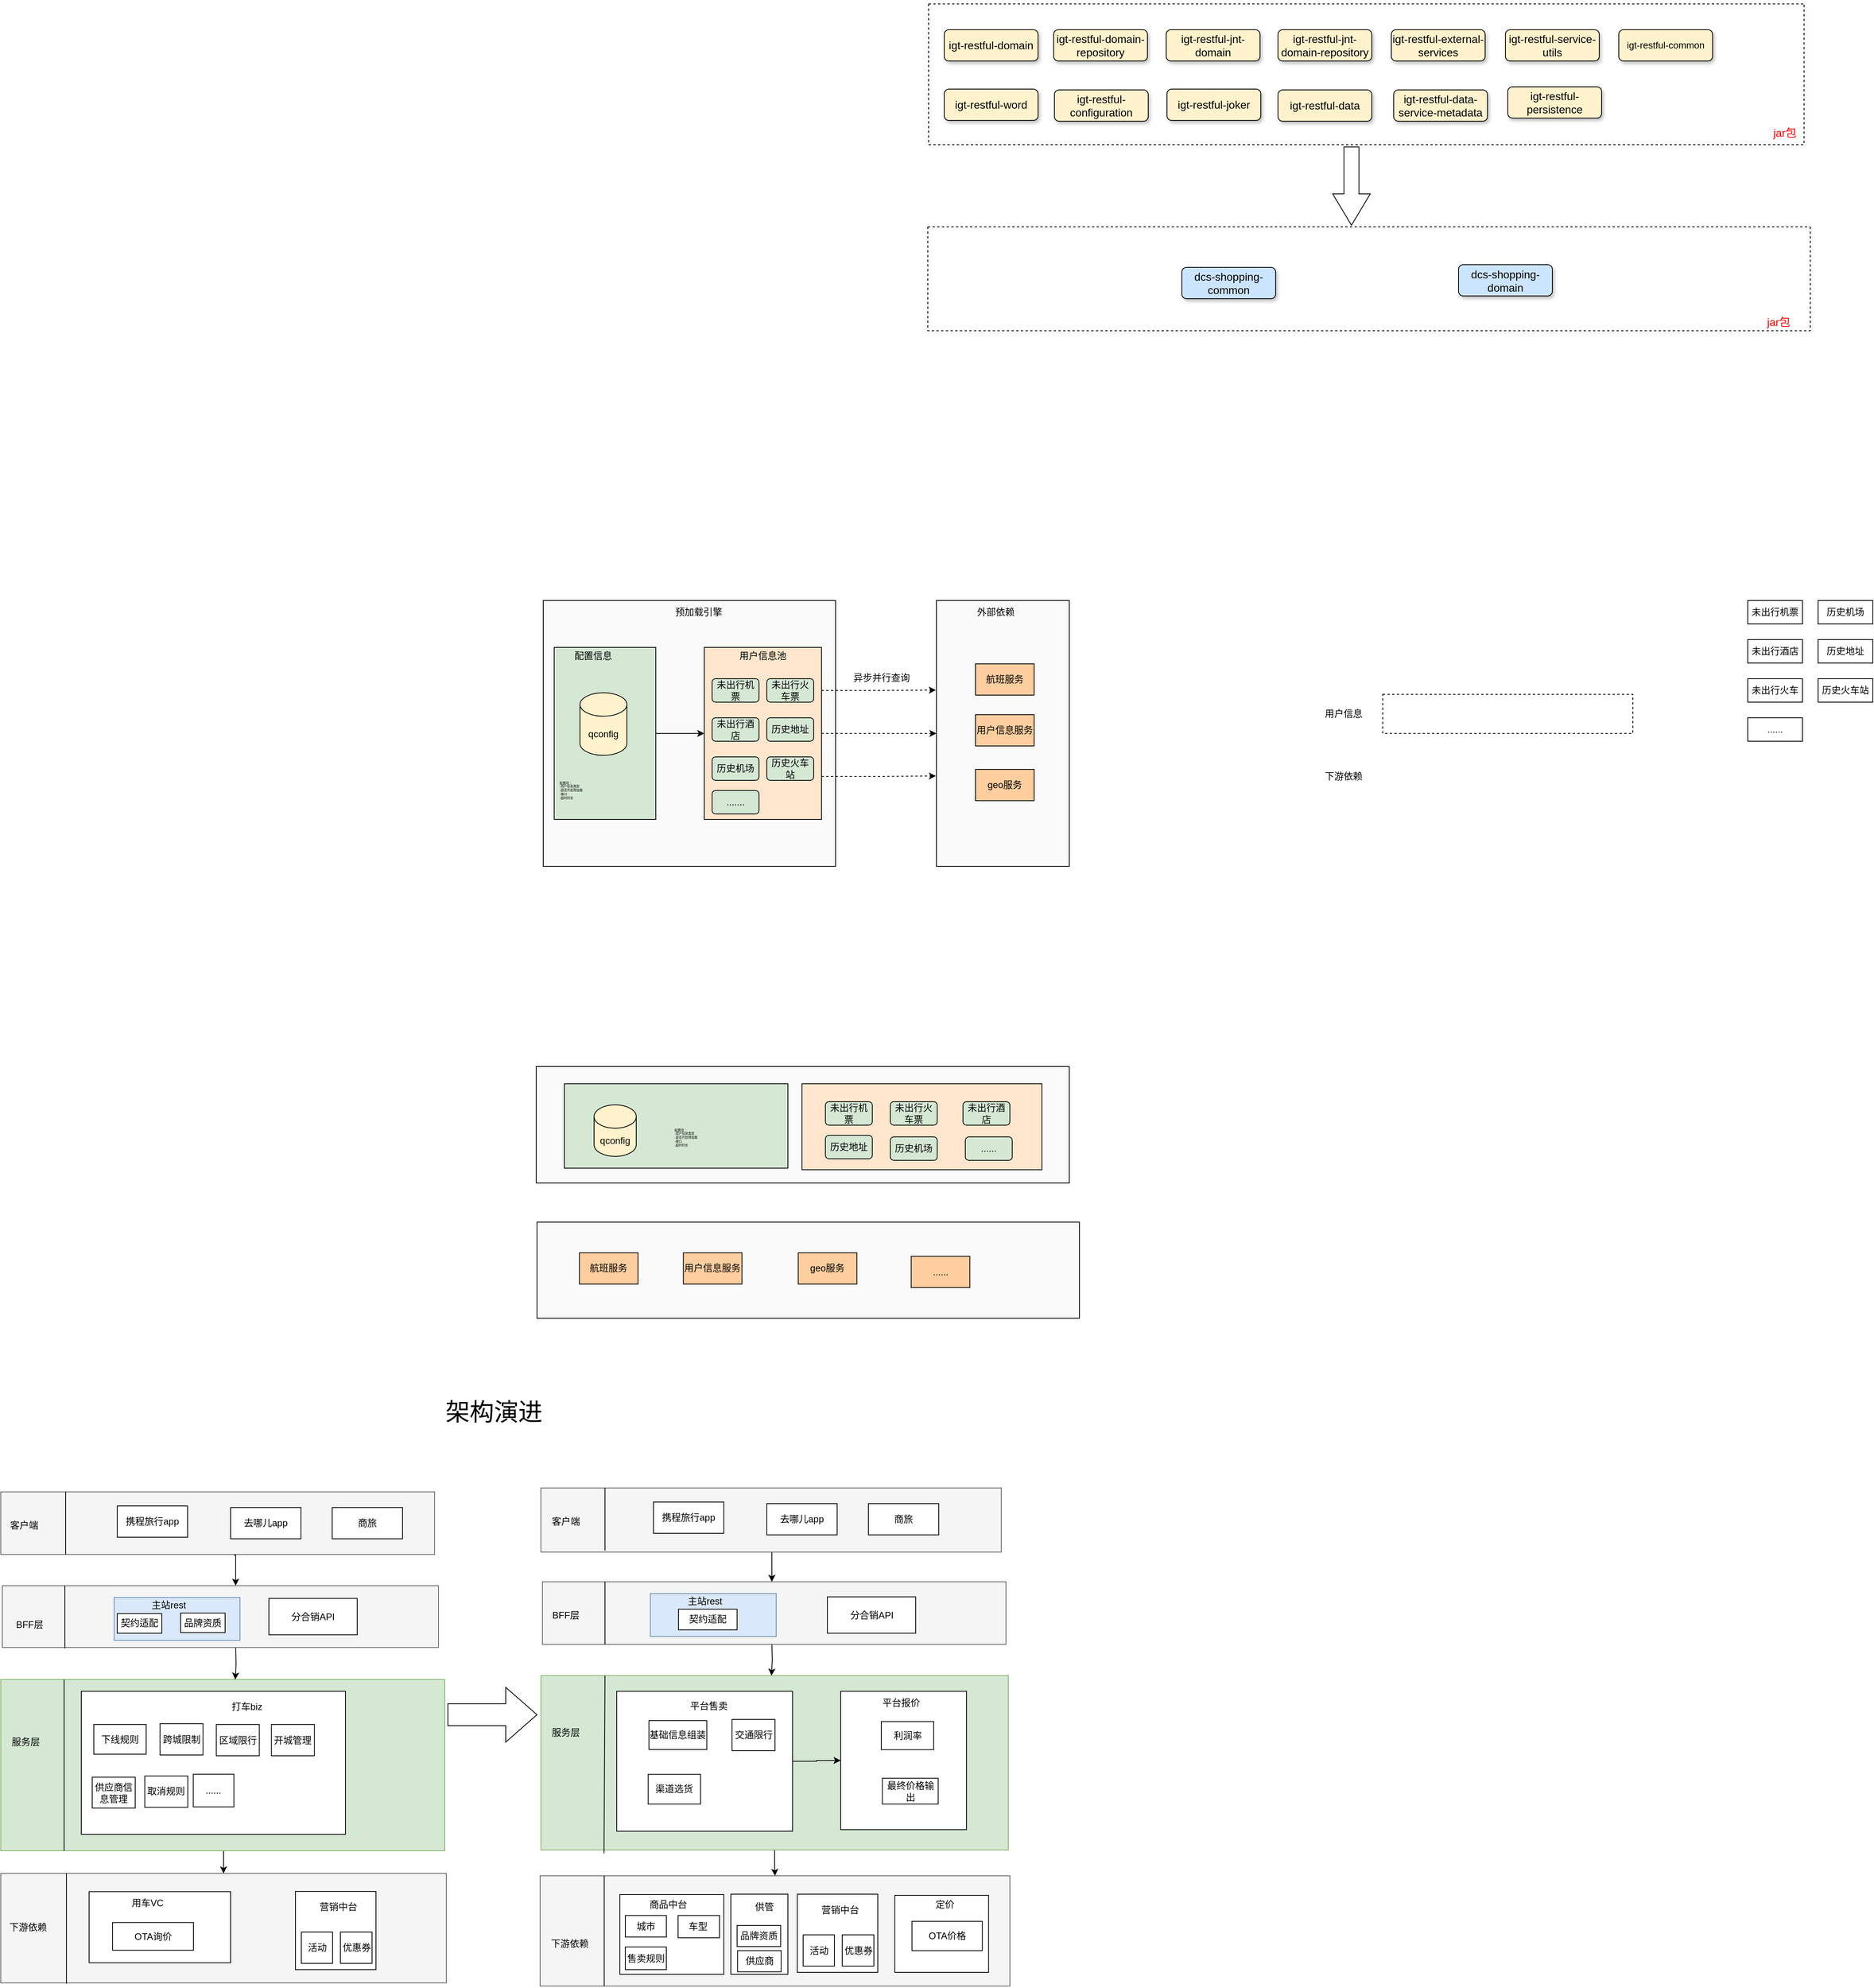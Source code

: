 <mxfile version="22.1.17" type="github">
  <diagram name="第 1 页" id="ojvPi8WQd3-tFRqyGhmH">
    <mxGraphModel dx="3013" dy="1571" grid="0" gridSize="10" guides="1" tooltips="1" connect="1" arrows="1" fold="1" page="0" pageScale="1" pageWidth="827" pageHeight="1169" math="0" shadow="0">
      <root>
        <mxCell id="0" />
        <mxCell id="1" parent="0" />
        <mxCell id="dn2wFribe9WqmOmaaQCE-37" value="" style="rounded=0;whiteSpace=wrap;html=1;fillColor=#FAFAFA;" parent="1" vertex="1">
          <mxGeometry x="-874" y="140" width="374" height="340" as="geometry" />
        </mxCell>
        <mxCell id="dn2wFribe9WqmOmaaQCE-65" style="edgeStyle=orthogonalEdgeStyle;rounded=0;orthogonalLoop=1;jettySize=auto;html=1;exitX=1;exitY=0.5;exitDx=0;exitDy=0;" parent="1" source="dn2wFribe9WqmOmaaQCE-63" target="dn2wFribe9WqmOmaaQCE-39" edge="1">
          <mxGeometry relative="1" as="geometry" />
        </mxCell>
        <mxCell id="dn2wFribe9WqmOmaaQCE-63" value="" style="rounded=0;whiteSpace=wrap;html=1;fillColor=#D5E8D4;" parent="1" vertex="1">
          <mxGeometry x="-860" y="200" width="130" height="220" as="geometry" />
        </mxCell>
        <mxCell id="dn2wFribe9WqmOmaaQCE-2" value="未出行机票" style="rounded=0;whiteSpace=wrap;html=1;" parent="1" vertex="1">
          <mxGeometry x="667" y="140" width="70" height="30" as="geometry" />
        </mxCell>
        <mxCell id="dn2wFribe9WqmOmaaQCE-3" value="未出行酒店" style="rounded=0;whiteSpace=wrap;html=1;" parent="1" vertex="1">
          <mxGeometry x="667" y="190" width="70" height="30" as="geometry" />
        </mxCell>
        <mxCell id="dn2wFribe9WqmOmaaQCE-4" value="未出行火车" style="rounded=0;whiteSpace=wrap;html=1;" parent="1" vertex="1">
          <mxGeometry x="667" y="240" width="70" height="30" as="geometry" />
        </mxCell>
        <mxCell id="dn2wFribe9WqmOmaaQCE-5" value="历史机场" style="rounded=0;whiteSpace=wrap;html=1;" parent="1" vertex="1">
          <mxGeometry x="757" y="140" width="70" height="30" as="geometry" />
        </mxCell>
        <mxCell id="dn2wFribe9WqmOmaaQCE-6" value="历史地址" style="rounded=0;whiteSpace=wrap;html=1;" parent="1" vertex="1">
          <mxGeometry x="757" y="190" width="70" height="30" as="geometry" />
        </mxCell>
        <mxCell id="dn2wFribe9WqmOmaaQCE-7" value="历史火车站" style="rounded=0;whiteSpace=wrap;html=1;" parent="1" vertex="1">
          <mxGeometry x="757" y="240" width="70" height="30" as="geometry" />
        </mxCell>
        <mxCell id="dn2wFribe9WqmOmaaQCE-8" value="......" style="rounded=0;whiteSpace=wrap;html=1;" parent="1" vertex="1">
          <mxGeometry x="667" y="290" width="70" height="30" as="geometry" />
        </mxCell>
        <mxCell id="dn2wFribe9WqmOmaaQCE-9" value="" style="rounded=0;whiteSpace=wrap;html=1;dashed=1;" parent="1" vertex="1">
          <mxGeometry x="200" y="260" width="320" height="50" as="geometry" />
        </mxCell>
        <mxCell id="dn2wFribe9WqmOmaaQCE-10" value="用户信息" style="text;html=1;strokeColor=none;fillColor=none;align=center;verticalAlign=middle;whiteSpace=wrap;rounded=0;" parent="1" vertex="1">
          <mxGeometry x="120" y="270" width="60" height="30" as="geometry" />
        </mxCell>
        <mxCell id="dn2wFribe9WqmOmaaQCE-11" value="下游依赖" style="text;html=1;strokeColor=none;fillColor=none;align=center;verticalAlign=middle;whiteSpace=wrap;rounded=0;" parent="1" vertex="1">
          <mxGeometry x="120" y="350" width="60" height="30" as="geometry" />
        </mxCell>
        <mxCell id="dn2wFribe9WqmOmaaQCE-38" value="" style="rounded=0;whiteSpace=wrap;html=1;fillColor=#FAFAFA;" parent="1" vertex="1">
          <mxGeometry x="-371" y="140" width="170" height="340" as="geometry" />
        </mxCell>
        <mxCell id="dn2wFribe9WqmOmaaQCE-57" style="edgeStyle=orthogonalEdgeStyle;rounded=0;orthogonalLoop=1;jettySize=auto;html=1;exitX=1;exitY=0.5;exitDx=0;exitDy=0;entryX=0;entryY=0.5;entryDx=0;entryDy=0;dashed=1;" parent="1" source="dn2wFribe9WqmOmaaQCE-39" target="dn2wFribe9WqmOmaaQCE-38" edge="1">
          <mxGeometry relative="1" as="geometry" />
        </mxCell>
        <mxCell id="dn2wFribe9WqmOmaaQCE-39" value="" style="rounded=0;whiteSpace=wrap;html=1;fillColor=#FFE6CC;" parent="1" vertex="1">
          <mxGeometry x="-668" y="200" width="150" height="220" as="geometry" />
        </mxCell>
        <mxCell id="dn2wFribe9WqmOmaaQCE-40" value="未出行机票" style="rounded=1;whiteSpace=wrap;html=1;fillColor=#D5E8D4;" parent="1" vertex="1">
          <mxGeometry x="-658" y="240" width="60" height="30" as="geometry" />
        </mxCell>
        <mxCell id="dn2wFribe9WqmOmaaQCE-41" value="未出行火车票" style="rounded=1;whiteSpace=wrap;html=1;fillColor=#D5E8D4;" parent="1" vertex="1">
          <mxGeometry x="-588" y="240" width="60" height="30" as="geometry" />
        </mxCell>
        <mxCell id="dn2wFribe9WqmOmaaQCE-42" value="未出行酒店" style="rounded=1;whiteSpace=wrap;html=1;fillColor=#D5E8D4;" parent="1" vertex="1">
          <mxGeometry x="-658" y="290" width="60" height="30" as="geometry" />
        </mxCell>
        <mxCell id="dn2wFribe9WqmOmaaQCE-43" value="历史地址" style="rounded=1;whiteSpace=wrap;html=1;fillColor=#D5E8D4;" parent="1" vertex="1">
          <mxGeometry x="-588" y="290" width="60" height="30" as="geometry" />
        </mxCell>
        <mxCell id="dn2wFribe9WqmOmaaQCE-44" value="历史机场" style="rounded=1;whiteSpace=wrap;html=1;fillColor=#D5E8D4;" parent="1" vertex="1">
          <mxGeometry x="-658" y="340" width="60" height="30" as="geometry" />
        </mxCell>
        <mxCell id="dn2wFribe9WqmOmaaQCE-45" value="历史火车站" style="rounded=1;whiteSpace=wrap;html=1;fillColor=#D5E8D4;" parent="1" vertex="1">
          <mxGeometry x="-588" y="340" width="60" height="30" as="geometry" />
        </mxCell>
        <mxCell id="dn2wFribe9WqmOmaaQCE-46" value="......." style="rounded=1;whiteSpace=wrap;html=1;fillColor=#D5E8D4;" parent="1" vertex="1">
          <mxGeometry x="-658" y="383" width="60" height="30" as="geometry" />
        </mxCell>
        <mxCell id="dn2wFribe9WqmOmaaQCE-50" value="用户信息池" style="text;html=1;strokeColor=none;fillColor=none;align=center;verticalAlign=middle;whiteSpace=wrap;rounded=0;" parent="1" vertex="1">
          <mxGeometry x="-632" y="196" width="78" height="30" as="geometry" />
        </mxCell>
        <mxCell id="dn2wFribe9WqmOmaaQCE-51" value="外部依赖" style="text;html=1;strokeColor=none;fillColor=none;align=center;verticalAlign=middle;whiteSpace=wrap;rounded=0;" parent="1" vertex="1">
          <mxGeometry x="-325" y="140" width="60" height="30" as="geometry" />
        </mxCell>
        <mxCell id="dn2wFribe9WqmOmaaQCE-52" value="航班服务" style="rounded=0;whiteSpace=wrap;html=1;fillColor=#FFCE9F;" parent="1" vertex="1">
          <mxGeometry x="-321" y="221" width="75" height="40" as="geometry" />
        </mxCell>
        <mxCell id="dn2wFribe9WqmOmaaQCE-53" value="用户信息服务" style="rounded=0;whiteSpace=wrap;html=1;fillColor=#FFCE9F;" parent="1" vertex="1">
          <mxGeometry x="-321" y="286" width="75" height="40" as="geometry" />
        </mxCell>
        <mxCell id="dn2wFribe9WqmOmaaQCE-55" value="geo服务" style="rounded=0;whiteSpace=wrap;html=1;fillColor=#FFCE9F;" parent="1" vertex="1">
          <mxGeometry x="-321" y="356" width="75" height="40" as="geometry" />
        </mxCell>
        <mxCell id="dn2wFribe9WqmOmaaQCE-58" style="edgeStyle=orthogonalEdgeStyle;rounded=0;orthogonalLoop=1;jettySize=auto;html=1;exitX=1;exitY=0.75;exitDx=0;exitDy=0;entryX=-0.004;entryY=0.66;entryDx=0;entryDy=0;entryPerimeter=0;dashed=1;" parent="1" source="dn2wFribe9WqmOmaaQCE-39" target="dn2wFribe9WqmOmaaQCE-38" edge="1">
          <mxGeometry relative="1" as="geometry" />
        </mxCell>
        <mxCell id="dn2wFribe9WqmOmaaQCE-59" style="edgeStyle=orthogonalEdgeStyle;rounded=0;orthogonalLoop=1;jettySize=auto;html=1;exitX=1;exitY=0.25;exitDx=0;exitDy=0;entryX=-0.004;entryY=0.337;entryDx=0;entryDy=0;entryPerimeter=0;dashed=1;" parent="1" source="dn2wFribe9WqmOmaaQCE-39" target="dn2wFribe9WqmOmaaQCE-38" edge="1">
          <mxGeometry relative="1" as="geometry" />
        </mxCell>
        <mxCell id="dn2wFribe9WqmOmaaQCE-60" value="异步并行查询" style="text;html=1;strokeColor=none;fillColor=none;align=center;verticalAlign=middle;whiteSpace=wrap;rounded=0;" parent="1" vertex="1">
          <mxGeometry x="-480" y="226" width="78" height="26" as="geometry" />
        </mxCell>
        <mxCell id="dn2wFribe9WqmOmaaQCE-61" value="预加载引擎" style="text;html=1;strokeColor=none;fillColor=none;align=center;verticalAlign=middle;whiteSpace=wrap;rounded=0;" parent="1" vertex="1">
          <mxGeometry x="-710" y="140" width="70" height="30" as="geometry" />
        </mxCell>
        <mxCell id="dn2wFribe9WqmOmaaQCE-62" value="qconfig" style="shape=cylinder3;whiteSpace=wrap;html=1;boundedLbl=1;backgroundOutline=1;size=15;fillColor=#FFF2CC;" parent="1" vertex="1">
          <mxGeometry x="-827" y="258" width="60" height="80" as="geometry" />
        </mxCell>
        <mxCell id="dn2wFribe9WqmOmaaQCE-64" value="配置信息" style="text;html=1;strokeColor=none;fillColor=none;align=center;verticalAlign=middle;whiteSpace=wrap;rounded=0;" parent="1" vertex="1">
          <mxGeometry x="-840" y="196" width="60" height="30" as="geometry" />
        </mxCell>
        <mxCell id="dn2wFribe9WqmOmaaQCE-66" value="配置项：&lt;br style=&quot;font-size: 4px;&quot;&gt;-用户信息类型&lt;br style=&quot;font-size: 4px;&quot;&gt;-是否开启预加载&lt;br style=&quot;font-size: 4px;&quot;&gt;-接口&lt;br style=&quot;font-size: 4px;&quot;&gt;-超时时长" style="text;html=1;strokeColor=none;fillColor=none;align=left;verticalAlign=middle;whiteSpace=wrap;rounded=0;fontSize=4;" parent="1" vertex="1">
          <mxGeometry x="-855.5" y="353" width="121" height="60" as="geometry" />
        </mxCell>
        <mxCell id="dn2wFribe9WqmOmaaQCE-68" value="" style="rounded=0;whiteSpace=wrap;html=1;fillColor=#FAFAFA;" parent="1" vertex="1">
          <mxGeometry x="-883" y="736" width="682" height="149" as="geometry" />
        </mxCell>
        <mxCell id="dn2wFribe9WqmOmaaQCE-70" value="" style="rounded=0;whiteSpace=wrap;html=1;fillColor=#D5E8D4;" parent="1" vertex="1">
          <mxGeometry x="-847" y="758" width="286" height="108" as="geometry" />
        </mxCell>
        <mxCell id="dn2wFribe9WqmOmaaQCE-71" value="" style="rounded=0;whiteSpace=wrap;html=1;fillColor=#FAFAFA;" parent="1" vertex="1">
          <mxGeometry x="-882" y="935" width="694" height="123" as="geometry" />
        </mxCell>
        <mxCell id="dn2wFribe9WqmOmaaQCE-73" value="" style="rounded=0;whiteSpace=wrap;html=1;fillColor=#FFE6CC;" parent="1" vertex="1">
          <mxGeometry x="-543" y="758" width="307" height="110" as="geometry" />
        </mxCell>
        <mxCell id="dn2wFribe9WqmOmaaQCE-74" value="未出行机票" style="rounded=1;whiteSpace=wrap;html=1;fillColor=#D5E8D4;" parent="1" vertex="1">
          <mxGeometry x="-513" y="781" width="60" height="30" as="geometry" />
        </mxCell>
        <mxCell id="dn2wFribe9WqmOmaaQCE-75" value="未出行火车票" style="rounded=1;whiteSpace=wrap;html=1;fillColor=#D5E8D4;" parent="1" vertex="1">
          <mxGeometry x="-430" y="781" width="60" height="30" as="geometry" />
        </mxCell>
        <mxCell id="dn2wFribe9WqmOmaaQCE-76" value="未出行酒店" style="rounded=1;whiteSpace=wrap;html=1;fillColor=#D5E8D4;" parent="1" vertex="1">
          <mxGeometry x="-337" y="781" width="60" height="30" as="geometry" />
        </mxCell>
        <mxCell id="dn2wFribe9WqmOmaaQCE-77" value="历史地址" style="rounded=1;whiteSpace=wrap;html=1;fillColor=#D5E8D4;" parent="1" vertex="1">
          <mxGeometry x="-513" y="824" width="60" height="30" as="geometry" />
        </mxCell>
        <mxCell id="dn2wFribe9WqmOmaaQCE-78" value="历史机场" style="rounded=1;whiteSpace=wrap;html=1;fillColor=#D5E8D4;" parent="1" vertex="1">
          <mxGeometry x="-430" y="826" width="60" height="30" as="geometry" />
        </mxCell>
        <mxCell id="dn2wFribe9WqmOmaaQCE-79" value="......" style="rounded=1;whiteSpace=wrap;html=1;fillColor=#D5E8D4;" parent="1" vertex="1">
          <mxGeometry x="-334" y="826" width="60" height="30" as="geometry" />
        </mxCell>
        <mxCell id="dn2wFribe9WqmOmaaQCE-83" value="航班服务" style="rounded=0;whiteSpace=wrap;html=1;fillColor=#FFCE9F;" parent="1" vertex="1">
          <mxGeometry x="-827.75" y="974.25" width="75" height="40" as="geometry" />
        </mxCell>
        <mxCell id="dn2wFribe9WqmOmaaQCE-84" value="用户信息服务" style="rounded=0;whiteSpace=wrap;html=1;fillColor=#FFCE9F;" parent="1" vertex="1">
          <mxGeometry x="-694.75" y="974.25" width="75" height="40" as="geometry" />
        </mxCell>
        <mxCell id="dn2wFribe9WqmOmaaQCE-85" value="geo服务" style="rounded=0;whiteSpace=wrap;html=1;fillColor=#FFCE9F;" parent="1" vertex="1">
          <mxGeometry x="-547.75" y="974.25" width="75" height="40" as="geometry" />
        </mxCell>
        <mxCell id="dn2wFribe9WqmOmaaQCE-90" value="qconfig" style="shape=cylinder3;whiteSpace=wrap;html=1;boundedLbl=1;backgroundOutline=1;size=15;fillColor=#FFF2CC;" parent="1" vertex="1">
          <mxGeometry x="-809" y="785" width="54" height="66" as="geometry" />
        </mxCell>
        <mxCell id="dn2wFribe9WqmOmaaQCE-92" value="配置项：&lt;br style=&quot;font-size: 4px;&quot;&gt;-用户信息类型&lt;br style=&quot;font-size: 4px;&quot;&gt;-是否开启预加载&lt;br style=&quot;font-size: 4px;&quot;&gt;-接口&lt;br style=&quot;font-size: 4px;&quot;&gt;-超时时长" style="text;html=1;strokeColor=none;fillColor=none;align=left;verticalAlign=middle;whiteSpace=wrap;rounded=0;fontSize=4;" parent="1" vertex="1">
          <mxGeometry x="-708" y="797" width="121" height="60" as="geometry" />
        </mxCell>
        <mxCell id="dn2wFribe9WqmOmaaQCE-95" value="......" style="rounded=0;whiteSpace=wrap;html=1;fillColor=#FFCE9F;" parent="1" vertex="1">
          <mxGeometry x="-403.25" y="978.75" width="75" height="40" as="geometry" />
        </mxCell>
        <mxCell id="n12spc9v7HAxNl4aVp7A-15" value="" style="whiteSpace=wrap;html=1;fillColor=#f5f5f5;strokeColor=#666666;fontColor=#333333;" vertex="1" parent="1">
          <mxGeometry x="-878" y="1771" width="601" height="141" as="geometry" />
        </mxCell>
        <mxCell id="n12spc9v7HAxNl4aVp7A-16" value="" style="whiteSpace=wrap;html=1;" vertex="1" parent="1">
          <mxGeometry x="-776" y="1795" width="133" height="102" as="geometry" />
        </mxCell>
        <mxCell id="n12spc9v7HAxNl4aVp7A-91" style="edgeStyle=orthogonalEdgeStyle;rounded=0;orthogonalLoop=1;jettySize=auto;html=1;exitX=0.5;exitY=1;exitDx=0;exitDy=0;entryX=0.5;entryY=0;entryDx=0;entryDy=0;" edge="1" parent="1">
          <mxGeometry relative="1" as="geometry">
            <mxPoint x="-583.5" y="1356" as="sourcePoint" />
            <mxPoint x="-581.5" y="1395" as="targetPoint" />
          </mxGeometry>
        </mxCell>
        <mxCell id="n12spc9v7HAxNl4aVp7A-17" value="" style="whiteSpace=wrap;html=1;fillColor=#f5f5f5;fontColor=#333333;strokeColor=#666666;" vertex="1" parent="1">
          <mxGeometry x="-877" y="1275" width="589" height="82" as="geometry" />
        </mxCell>
        <mxCell id="n12spc9v7HAxNl4aVp7A-18" value="" style="endArrow=none;html=1;" edge="1" parent="1">
          <mxGeometry width="50" height="50" relative="1" as="geometry">
            <mxPoint x="-795" y="1355" as="sourcePoint" />
            <mxPoint x="-795" y="1275" as="targetPoint" />
          </mxGeometry>
        </mxCell>
        <mxCell id="n12spc9v7HAxNl4aVp7A-19" value="客户端" style="text;html=1;strokeColor=none;fillColor=none;align=center;verticalAlign=middle;whiteSpace=wrap;" vertex="1" parent="1">
          <mxGeometry x="-875" y="1303" width="60" height="30" as="geometry" />
        </mxCell>
        <mxCell id="n12spc9v7HAxNl4aVp7A-20" value="携程旅行app" style="whiteSpace=wrap;html=1;" vertex="1" parent="1">
          <mxGeometry x="-733" y="1293" width="90" height="40" as="geometry" />
        </mxCell>
        <mxCell id="n12spc9v7HAxNl4aVp7A-21" value="去哪儿app" style="whiteSpace=wrap;html=1;" vertex="1" parent="1">
          <mxGeometry x="-588" y="1295" width="90" height="40" as="geometry" />
        </mxCell>
        <mxCell id="n12spc9v7HAxNl4aVp7A-25" value="商旅" style="whiteSpace=wrap;html=1;" vertex="1" parent="1">
          <mxGeometry x="-458" y="1295" width="90" height="40" as="geometry" />
        </mxCell>
        <mxCell id="n12spc9v7HAxNl4aVp7A-89" style="edgeStyle=orthogonalEdgeStyle;rounded=0;orthogonalLoop=1;jettySize=auto;html=1;exitX=0.5;exitY=1;exitDx=0;exitDy=0;" edge="1" parent="1">
          <mxGeometry relative="1" as="geometry">
            <mxPoint x="-581.5" y="1474" as="sourcePoint" />
            <mxPoint x="-582.0" y="1515" as="targetPoint" />
          </mxGeometry>
        </mxCell>
        <mxCell id="n12spc9v7HAxNl4aVp7A-26" value="" style="whiteSpace=wrap;html=1;fillColor=#f5f5f5;fontColor=#333333;strokeColor=#666666;" vertex="1" parent="1">
          <mxGeometry x="-875" y="1395" width="593" height="80" as="geometry" />
        </mxCell>
        <mxCell id="n12spc9v7HAxNl4aVp7A-27" value="" style="endArrow=none;html=1;" edge="1" parent="1">
          <mxGeometry width="50" height="50" relative="1" as="geometry">
            <mxPoint x="-795" y="1475" as="sourcePoint" />
            <mxPoint x="-795" y="1395" as="targetPoint" />
          </mxGeometry>
        </mxCell>
        <mxCell id="n12spc9v7HAxNl4aVp7A-28" value="BFF层" style="text;html=1;strokeColor=none;fillColor=none;align=center;verticalAlign=middle;whiteSpace=wrap;" vertex="1" parent="1">
          <mxGeometry x="-875" y="1422.5" width="60" height="30" as="geometry" />
        </mxCell>
        <mxCell id="n12spc9v7HAxNl4aVp7A-87" style="edgeStyle=orthogonalEdgeStyle;rounded=0;orthogonalLoop=1;jettySize=auto;html=1;exitX=0.5;exitY=1;exitDx=0;exitDy=0;entryX=0.5;entryY=0;entryDx=0;entryDy=0;" edge="1" parent="1">
          <mxGeometry relative="1" as="geometry">
            <mxPoint x="-582" y="1664" as="sourcePoint" />
            <mxPoint x="-581" y="1703" as="targetPoint" />
          </mxGeometry>
        </mxCell>
        <mxCell id="n12spc9v7HAxNl4aVp7A-151" style="edgeStyle=orthogonalEdgeStyle;rounded=0;orthogonalLoop=1;jettySize=auto;html=1;exitX=0.5;exitY=1;exitDx=0;exitDy=0;" edge="1" parent="1" source="n12spc9v7HAxNl4aVp7A-29" target="n12spc9v7HAxNl4aVp7A-15">
          <mxGeometry relative="1" as="geometry" />
        </mxCell>
        <mxCell id="n12spc9v7HAxNl4aVp7A-29" value="" style="whiteSpace=wrap;html=1;fillColor=#d5e8d4;strokeColor=#82b366;" vertex="1" parent="1">
          <mxGeometry x="-877" y="1515" width="598" height="223" as="geometry" />
        </mxCell>
        <mxCell id="n12spc9v7HAxNl4aVp7A-30" value="服务层" style="text;html=1;strokeColor=none;fillColor=none;align=center;verticalAlign=middle;whiteSpace=wrap;" vertex="1" parent="1">
          <mxGeometry x="-875" y="1572.5" width="60" height="30" as="geometry" />
        </mxCell>
        <mxCell id="n12spc9v7HAxNl4aVp7A-31" value="" style="whiteSpace=wrap;html=1;fillColor=#dae8fc;strokeColor=#6c8ebf;" vertex="1" parent="1">
          <mxGeometry x="-737" y="1410" width="161" height="55" as="geometry" />
        </mxCell>
        <mxCell id="n12spc9v7HAxNl4aVp7A-33" value="契约适配" style="whiteSpace=wrap;html=1;" vertex="1" parent="1">
          <mxGeometry x="-701" y="1430" width="75" height="26.5" as="geometry" />
        </mxCell>
        <mxCell id="n12spc9v7HAxNl4aVp7A-34" value="分合销API" style="whiteSpace=wrap;html=1;" vertex="1" parent="1">
          <mxGeometry x="-510.5" y="1414.25" width="113" height="46.5" as="geometry" />
        </mxCell>
        <mxCell id="n12spc9v7HAxNl4aVp7A-35" value="" style="endArrow=none;html=1;exitX=0.135;exitY=1.019;exitDx=0;exitDy=0;exitPerimeter=0;" edge="1" parent="1" source="n12spc9v7HAxNl4aVp7A-29">
          <mxGeometry width="50" height="50" relative="1" as="geometry">
            <mxPoint x="-795" y="1663" as="sourcePoint" />
            <mxPoint x="-795" y="1515" as="targetPoint" />
          </mxGeometry>
        </mxCell>
        <mxCell id="n12spc9v7HAxNl4aVp7A-36" value="售卖" style="text;html=1;strokeColor=none;fillColor=none;align=center;verticalAlign=middle;whiteSpace=wrap;" vertex="1" parent="1">
          <mxGeometry x="-655" y="1545" width="60" height="30" as="geometry" />
        </mxCell>
        <mxCell id="n12spc9v7HAxNl4aVp7A-37" value="" style="whiteSpace=wrap;html=1;" vertex="1" parent="1">
          <mxGeometry x="-493.5" y="1535" width="161" height="177" as="geometry" />
        </mxCell>
        <mxCell id="n12spc9v7HAxNl4aVp7A-38" value="平台报价" style="text;html=1;strokeColor=none;fillColor=none;align=center;verticalAlign=middle;whiteSpace=wrap;" vertex="1" parent="1">
          <mxGeometry x="-445.75" y="1535" width="60" height="30" as="geometry" />
        </mxCell>
        <mxCell id="n12spc9v7HAxNl4aVp7A-150" style="edgeStyle=orthogonalEdgeStyle;rounded=0;orthogonalLoop=1;jettySize=auto;html=1;exitX=1;exitY=0.5;exitDx=0;exitDy=0;" edge="1" parent="1" source="n12spc9v7HAxNl4aVp7A-39" target="n12spc9v7HAxNl4aVp7A-37">
          <mxGeometry relative="1" as="geometry" />
        </mxCell>
        <mxCell id="n12spc9v7HAxNl4aVp7A-39" value="" style="whiteSpace=wrap;html=1;" vertex="1" parent="1">
          <mxGeometry x="-780" y="1535" width="225" height="179" as="geometry" />
        </mxCell>
        <mxCell id="n12spc9v7HAxNl4aVp7A-40" value="平台售卖" style="text;html=1;strokeColor=none;fillColor=none;align=center;verticalAlign=middle;whiteSpace=wrap;" vertex="1" parent="1">
          <mxGeometry x="-692.5" y="1539" width="60" height="30" as="geometry" />
        </mxCell>
        <mxCell id="n12spc9v7HAxNl4aVp7A-41" value="" style="endArrow=none;html=1;" edge="1" parent="1">
          <mxGeometry width="50" height="50" relative="1" as="geometry">
            <mxPoint x="-796" y="1912" as="sourcePoint" />
            <mxPoint x="-796" y="1771" as="targetPoint" />
          </mxGeometry>
        </mxCell>
        <mxCell id="n12spc9v7HAxNl4aVp7A-42" value="下游依赖" style="text;html=1;strokeColor=none;fillColor=none;align=center;verticalAlign=middle;whiteSpace=wrap;" vertex="1" parent="1">
          <mxGeometry x="-870" y="1843" width="60" height="30" as="geometry" />
        </mxCell>
        <mxCell id="n12spc9v7HAxNl4aVp7A-43" value="城市" style="whiteSpace=wrap;html=1;" vertex="1" parent="1">
          <mxGeometry x="-769" y="1821.75" width="52.5" height="27.5" as="geometry" />
        </mxCell>
        <mxCell id="n12spc9v7HAxNl4aVp7A-47" value="最终价格输出" style="whiteSpace=wrap;html=1;" vertex="1" parent="1">
          <mxGeometry x="-440.25" y="1646.25" width="71.5" height="33" as="geometry" />
        </mxCell>
        <mxCell id="n12spc9v7HAxNl4aVp7A-48" value="利润率" style="whiteSpace=wrap;html=1;" vertex="1" parent="1">
          <mxGeometry x="-441.5" y="1573.75" width="67" height="36" as="geometry" />
        </mxCell>
        <mxCell id="n12spc9v7HAxNl4aVp7A-50" value="车型&lt;span style=&quot;white-space: pre;&quot;&gt;&#x9;&lt;/span&gt;" style="whiteSpace=wrap;html=1;" vertex="1" parent="1">
          <mxGeometry x="-701.5" y="1821.75" width="53" height="28.5" as="geometry" />
        </mxCell>
        <mxCell id="n12spc9v7HAxNl4aVp7A-51" value="售卖规则" style="whiteSpace=wrap;html=1;" vertex="1" parent="1">
          <mxGeometry x="-769" y="1862" width="52.5" height="29" as="geometry" />
        </mxCell>
        <mxCell id="n12spc9v7HAxNl4aVp7A-53" value="商品中台" style="text;html=1;strokeColor=none;fillColor=none;align=center;verticalAlign=middle;whiteSpace=wrap;" vertex="1" parent="1">
          <mxGeometry x="-744" y="1793" width="60" height="30" as="geometry" />
        </mxCell>
        <mxCell id="n12spc9v7HAxNl4aVp7A-54" value="" style="whiteSpace=wrap;html=1;" vertex="1" parent="1">
          <mxGeometry x="-549" y="1794.5" width="103" height="100" as="geometry" />
        </mxCell>
        <mxCell id="n12spc9v7HAxNl4aVp7A-55" value="营销中台" style="text;html=1;strokeColor=none;fillColor=none;align=center;verticalAlign=middle;whiteSpace=wrap;" vertex="1" parent="1">
          <mxGeometry x="-524" y="1799.5" width="60" height="30" as="geometry" />
        </mxCell>
        <mxCell id="n12spc9v7HAxNl4aVp7A-56" value="活动" style="whiteSpace=wrap;html=1;" vertex="1" parent="1">
          <mxGeometry x="-541.5" y="1846.5" width="40" height="40" as="geometry" />
        </mxCell>
        <mxCell id="n12spc9v7HAxNl4aVp7A-57" value="优惠券" style="whiteSpace=wrap;html=1;" vertex="1" parent="1">
          <mxGeometry x="-491.5" y="1846.5" width="40.5" height="40" as="geometry" />
        </mxCell>
        <mxCell id="n12spc9v7HAxNl4aVp7A-58" value="渠道选货" style="whiteSpace=wrap;html=1;" vertex="1" parent="1">
          <mxGeometry x="-739.75" y="1641.25" width="67" height="38" as="geometry" />
        </mxCell>
        <mxCell id="n12spc9v7HAxNl4aVp7A-59" value="交通限行" style="whiteSpace=wrap;html=1;" vertex="1" parent="1">
          <mxGeometry x="-632.5" y="1571" width="55" height="40" as="geometry" />
        </mxCell>
        <mxCell id="n12spc9v7HAxNl4aVp7A-60" value="基础信息组装" style="whiteSpace=wrap;html=1;" vertex="1" parent="1">
          <mxGeometry x="-738.75" y="1572.5" width="74" height="37" as="geometry" />
        </mxCell>
        <mxCell id="n12spc9v7HAxNl4aVp7A-66" value="" style="whiteSpace=wrap;html=1;" vertex="1" parent="1">
          <mxGeometry x="-424.25" y="1796" width="120" height="98.5" as="geometry" />
        </mxCell>
        <mxCell id="n12spc9v7HAxNl4aVp7A-69" value="&lt;div style=&quot;text-align: start;&quot;&gt;OTA价格&lt;/div&gt;" style="whiteSpace=wrap;html=1;" vertex="1" parent="1">
          <mxGeometry x="-402.25" y="1829.25" width="90" height="37.5" as="geometry" />
        </mxCell>
        <mxCell id="n12spc9v7HAxNl4aVp7A-79" value="定价" style="text;html=1;strokeColor=none;fillColor=none;align=center;verticalAlign=middle;whiteSpace=wrap;" vertex="1" parent="1">
          <mxGeometry x="-389.75" y="1793" width="60" height="30" as="geometry" />
        </mxCell>
        <mxCell id="n12spc9v7HAxNl4aVp7A-80" value="主站rest" style="text;html=1;strokeColor=none;fillColor=none;align=center;verticalAlign=middle;whiteSpace=wrap;rounded=0;" vertex="1" parent="1">
          <mxGeometry x="-697" y="1405" width="60" height="30" as="geometry" />
        </mxCell>
        <mxCell id="n12spc9v7HAxNl4aVp7A-92" value="" style="whiteSpace=wrap;html=1;fillColor=#f5f5f5;strokeColor=#666666;fontColor=#333333;" vertex="1" parent="1">
          <mxGeometry x="-1568" y="1768" width="570" height="140" as="geometry" />
        </mxCell>
        <mxCell id="n12spc9v7HAxNl4aVp7A-93" value="" style="whiteSpace=wrap;html=1;" vertex="1" parent="1">
          <mxGeometry x="-1455" y="1791.25" width="181" height="91" as="geometry" />
        </mxCell>
        <mxCell id="n12spc9v7HAxNl4aVp7A-94" style="edgeStyle=orthogonalEdgeStyle;rounded=0;orthogonalLoop=1;jettySize=auto;html=1;exitX=0.5;exitY=1;exitDx=0;exitDy=0;entryX=0.5;entryY=0;entryDx=0;entryDy=0;" edge="1" parent="1">
          <mxGeometry relative="1" as="geometry">
            <mxPoint x="-1269.5" y="1361" as="sourcePoint" />
            <mxPoint x="-1267.5" y="1400" as="targetPoint" />
          </mxGeometry>
        </mxCell>
        <mxCell id="n12spc9v7HAxNl4aVp7A-95" value="" style="whiteSpace=wrap;html=1;fillColor=#f5f5f5;fontColor=#333333;strokeColor=#666666;" vertex="1" parent="1">
          <mxGeometry x="-1568" y="1280" width="555" height="80" as="geometry" />
        </mxCell>
        <mxCell id="n12spc9v7HAxNl4aVp7A-96" value="" style="endArrow=none;html=1;" edge="1" parent="1">
          <mxGeometry width="50" height="50" relative="1" as="geometry">
            <mxPoint x="-1485" y="1360" as="sourcePoint" />
            <mxPoint x="-1485" y="1280" as="targetPoint" />
          </mxGeometry>
        </mxCell>
        <mxCell id="n12spc9v7HAxNl4aVp7A-97" value="客户端" style="text;html=1;strokeColor=none;fillColor=none;align=center;verticalAlign=middle;whiteSpace=wrap;" vertex="1" parent="1">
          <mxGeometry x="-1568" y="1308" width="60" height="30" as="geometry" />
        </mxCell>
        <mxCell id="n12spc9v7HAxNl4aVp7A-98" value="携程旅行app" style="whiteSpace=wrap;html=1;" vertex="1" parent="1">
          <mxGeometry x="-1419" y="1298" width="90" height="40" as="geometry" />
        </mxCell>
        <mxCell id="n12spc9v7HAxNl4aVp7A-99" value="去哪儿app" style="whiteSpace=wrap;html=1;" vertex="1" parent="1">
          <mxGeometry x="-1274" y="1300" width="90" height="40" as="geometry" />
        </mxCell>
        <mxCell id="n12spc9v7HAxNl4aVp7A-100" value="商旅" style="whiteSpace=wrap;html=1;" vertex="1" parent="1">
          <mxGeometry x="-1144" y="1300" width="90" height="40" as="geometry" />
        </mxCell>
        <mxCell id="n12spc9v7HAxNl4aVp7A-101" style="edgeStyle=orthogonalEdgeStyle;rounded=0;orthogonalLoop=1;jettySize=auto;html=1;exitX=0.5;exitY=1;exitDx=0;exitDy=0;" edge="1" parent="1">
          <mxGeometry relative="1" as="geometry">
            <mxPoint x="-1267.5" y="1479" as="sourcePoint" />
            <mxPoint x="-1268" y="1520" as="targetPoint" />
          </mxGeometry>
        </mxCell>
        <mxCell id="n12spc9v7HAxNl4aVp7A-102" value="" style="whiteSpace=wrap;html=1;fillColor=#f5f5f5;fontColor=#333333;strokeColor=#666666;" vertex="1" parent="1">
          <mxGeometry x="-1566" y="1400" width="558" height="79" as="geometry" />
        </mxCell>
        <mxCell id="n12spc9v7HAxNl4aVp7A-103" value="" style="endArrow=none;html=1;" edge="1" parent="1">
          <mxGeometry width="50" height="50" relative="1" as="geometry">
            <mxPoint x="-1486" y="1480" as="sourcePoint" />
            <mxPoint x="-1486" y="1400" as="targetPoint" />
          </mxGeometry>
        </mxCell>
        <mxCell id="n12spc9v7HAxNl4aVp7A-104" value="BFF层" style="text;html=1;strokeColor=none;fillColor=none;align=center;verticalAlign=middle;whiteSpace=wrap;" vertex="1" parent="1">
          <mxGeometry x="-1561" y="1435" width="60" height="30" as="geometry" />
        </mxCell>
        <mxCell id="n12spc9v7HAxNl4aVp7A-153" style="edgeStyle=orthogonalEdgeStyle;rounded=0;orthogonalLoop=1;jettySize=auto;html=1;exitX=0.5;exitY=1;exitDx=0;exitDy=0;entryX=0.5;entryY=0;entryDx=0;entryDy=0;" edge="1" parent="1" source="n12spc9v7HAxNl4aVp7A-106" target="n12spc9v7HAxNl4aVp7A-92">
          <mxGeometry relative="1" as="geometry" />
        </mxCell>
        <mxCell id="n12spc9v7HAxNl4aVp7A-106" value="" style="whiteSpace=wrap;html=1;fillColor=#d5e8d4;strokeColor=#82b366;" vertex="1" parent="1">
          <mxGeometry x="-1568" y="1520" width="568" height="219" as="geometry" />
        </mxCell>
        <mxCell id="n12spc9v7HAxNl4aVp7A-107" value="服务层" style="text;html=1;strokeColor=none;fillColor=none;align=center;verticalAlign=middle;whiteSpace=wrap;" vertex="1" parent="1">
          <mxGeometry x="-1566" y="1585" width="60" height="30" as="geometry" />
        </mxCell>
        <mxCell id="n12spc9v7HAxNl4aVp7A-108" value="" style="whiteSpace=wrap;html=1;fillColor=#dae8fc;strokeColor=#6c8ebf;" vertex="1" parent="1">
          <mxGeometry x="-1423" y="1415" width="161" height="55" as="geometry" />
        </mxCell>
        <mxCell id="n12spc9v7HAxNl4aVp7A-109" value="契约适配" style="whiteSpace=wrap;html=1;" vertex="1" parent="1">
          <mxGeometry x="-1419" y="1435.75" width="57" height="25" as="geometry" />
        </mxCell>
        <mxCell id="n12spc9v7HAxNl4aVp7A-110" value="分合销API" style="whiteSpace=wrap;html=1;" vertex="1" parent="1">
          <mxGeometry x="-1225" y="1416.25" width="113" height="46.5" as="geometry" />
        </mxCell>
        <mxCell id="n12spc9v7HAxNl4aVp7A-111" value="" style="endArrow=none;html=1;" edge="1" parent="1">
          <mxGeometry width="50" height="50" relative="1" as="geometry">
            <mxPoint x="-1487" y="1739" as="sourcePoint" />
            <mxPoint x="-1487" y="1520" as="targetPoint" />
          </mxGeometry>
        </mxCell>
        <mxCell id="n12spc9v7HAxNl4aVp7A-112" value="售卖" style="text;html=1;strokeColor=none;fillColor=none;align=center;verticalAlign=middle;whiteSpace=wrap;" vertex="1" parent="1">
          <mxGeometry x="-1341" y="1550" width="60" height="30" as="geometry" />
        </mxCell>
        <mxCell id="n12spc9v7HAxNl4aVp7A-116" value="" style="whiteSpace=wrap;html=1;" vertex="1" parent="1">
          <mxGeometry x="-1465" y="1535" width="338" height="183" as="geometry" />
        </mxCell>
        <mxCell id="n12spc9v7HAxNl4aVp7A-117" value="打车biz" style="text;html=1;strokeColor=none;fillColor=none;align=center;verticalAlign=middle;whiteSpace=wrap;" vertex="1" parent="1">
          <mxGeometry x="-1283.5" y="1540" width="60" height="30" as="geometry" />
        </mxCell>
        <mxCell id="n12spc9v7HAxNl4aVp7A-118" value="" style="endArrow=none;html=1;" edge="1" parent="1">
          <mxGeometry width="50" height="50" relative="1" as="geometry">
            <mxPoint x="-1484" y="1909" as="sourcePoint" />
            <mxPoint x="-1484" y="1768" as="targetPoint" />
          </mxGeometry>
        </mxCell>
        <mxCell id="n12spc9v7HAxNl4aVp7A-119" value="下游依赖" style="text;html=1;strokeColor=none;fillColor=none;align=center;verticalAlign=middle;whiteSpace=wrap;" vertex="1" parent="1">
          <mxGeometry x="-1563" y="1821.75" width="60" height="30" as="geometry" />
        </mxCell>
        <mxCell id="n12spc9v7HAxNl4aVp7A-120" value="OTA询价" style="whiteSpace=wrap;html=1;" vertex="1" parent="1">
          <mxGeometry x="-1425" y="1830.75" width="103.5" height="35.5" as="geometry" />
        </mxCell>
        <mxCell id="n12spc9v7HAxNl4aVp7A-125" value="用车VC" style="text;html=1;strokeColor=none;fillColor=none;align=center;verticalAlign=middle;whiteSpace=wrap;" vertex="1" parent="1">
          <mxGeometry x="-1410" y="1791.25" width="60" height="30" as="geometry" />
        </mxCell>
        <mxCell id="n12spc9v7HAxNl4aVp7A-130" value="下线规则" style="whiteSpace=wrap;html=1;" vertex="1" parent="1">
          <mxGeometry x="-1449" y="1577.5" width="67" height="38" as="geometry" />
        </mxCell>
        <mxCell id="n12spc9v7HAxNl4aVp7A-131" value="跨城限制" style="whiteSpace=wrap;html=1;" vertex="1" parent="1">
          <mxGeometry x="-1364.25" y="1576.5" width="55" height="40" as="geometry" />
        </mxCell>
        <mxCell id="n12spc9v7HAxNl4aVp7A-136" value="主站rest" style="text;html=1;strokeColor=none;fillColor=none;align=center;verticalAlign=middle;whiteSpace=wrap;rounded=0;" vertex="1" parent="1">
          <mxGeometry x="-1383" y="1410" width="60" height="30" as="geometry" />
        </mxCell>
        <mxCell id="n12spc9v7HAxNl4aVp7A-137" value="区域限行" style="whiteSpace=wrap;html=1;" vertex="1" parent="1">
          <mxGeometry x="-1292.25" y="1577.5" width="55" height="40" as="geometry" />
        </mxCell>
        <mxCell id="n12spc9v7HAxNl4aVp7A-138" value="开城管理" style="whiteSpace=wrap;html=1;" vertex="1" parent="1">
          <mxGeometry x="-1221.75" y="1577.5" width="55" height="40" as="geometry" />
        </mxCell>
        <mxCell id="n12spc9v7HAxNl4aVp7A-139" value="供应商信息管理" style="whiteSpace=wrap;html=1;" vertex="1" parent="1">
          <mxGeometry x="-1451" y="1644.87" width="55" height="39.5" as="geometry" />
        </mxCell>
        <mxCell id="n12spc9v7HAxNl4aVp7A-140" value="品牌资质" style="whiteSpace=wrap;html=1;" vertex="1" parent="1">
          <mxGeometry x="-1338" y="1435" width="57" height="25" as="geometry" />
        </mxCell>
        <mxCell id="n12spc9v7HAxNl4aVp7A-141" value="取消规则" style="whiteSpace=wrap;html=1;" vertex="1" parent="1">
          <mxGeometry x="-1383.75" y="1643.37" width="55" height="40" as="geometry" />
        </mxCell>
        <mxCell id="n12spc9v7HAxNl4aVp7A-142" value="......" style="whiteSpace=wrap;html=1;" vertex="1" parent="1">
          <mxGeometry x="-1321.75" y="1641.12" width="52" height="41.75" as="geometry" />
        </mxCell>
        <mxCell id="n12spc9v7HAxNl4aVp7A-144" style="edgeStyle=orthogonalEdgeStyle;rounded=0;orthogonalLoop=1;jettySize=auto;html=1;exitX=0.5;exitY=1;exitDx=0;exitDy=0;" edge="1" parent="1" source="n12spc9v7HAxNl4aVp7A-97" target="n12spc9v7HAxNl4aVp7A-97">
          <mxGeometry relative="1" as="geometry" />
        </mxCell>
        <mxCell id="n12spc9v7HAxNl4aVp7A-152" value="" style="html=1;shadow=0;dashed=0;align=center;verticalAlign=middle;shape=mxgraph.arrows2.arrow;dy=0.6;dx=40;notch=0;" vertex="1" parent="1">
          <mxGeometry x="-996" y="1530" width="114" height="70" as="geometry" />
        </mxCell>
        <mxCell id="n12spc9v7HAxNl4aVp7A-155" value="" style="whiteSpace=wrap;html=1;" vertex="1" parent="1">
          <mxGeometry x="-634" y="1794.5" width="73" height="102.5" as="geometry" />
        </mxCell>
        <mxCell id="n12spc9v7HAxNl4aVp7A-156" value="供管" style="text;html=1;strokeColor=none;fillColor=none;align=center;verticalAlign=middle;whiteSpace=wrap;" vertex="1" parent="1">
          <mxGeometry x="-621" y="1796" width="60" height="30" as="geometry" />
        </mxCell>
        <mxCell id="n12spc9v7HAxNl4aVp7A-157" value="品牌资质" style="whiteSpace=wrap;html=1;" vertex="1" parent="1">
          <mxGeometry x="-626" y="1834.5" width="55.75" height="27" as="geometry" />
        </mxCell>
        <mxCell id="n12spc9v7HAxNl4aVp7A-159" value="供应商" style="whiteSpace=wrap;html=1;" vertex="1" parent="1">
          <mxGeometry x="-625.37" y="1866.75" width="55.75" height="27" as="geometry" />
        </mxCell>
        <mxCell id="n12spc9v7HAxNl4aVp7A-160" value="" style="whiteSpace=wrap;html=1;" vertex="1" parent="1">
          <mxGeometry x="-1191" y="1791" width="103" height="100" as="geometry" />
        </mxCell>
        <mxCell id="n12spc9v7HAxNl4aVp7A-161" value="营销中台" style="text;html=1;strokeColor=none;fillColor=none;align=center;verticalAlign=middle;whiteSpace=wrap;" vertex="1" parent="1">
          <mxGeometry x="-1166" y="1796" width="60" height="30" as="geometry" />
        </mxCell>
        <mxCell id="n12spc9v7HAxNl4aVp7A-162" value="活动" style="whiteSpace=wrap;html=1;" vertex="1" parent="1">
          <mxGeometry x="-1183.5" y="1843" width="40" height="40" as="geometry" />
        </mxCell>
        <mxCell id="n12spc9v7HAxNl4aVp7A-163" value="优惠券" style="whiteSpace=wrap;html=1;" vertex="1" parent="1">
          <mxGeometry x="-1133.5" y="1843" width="40.5" height="40" as="geometry" />
        </mxCell>
        <mxCell id="n12spc9v7HAxNl4aVp7A-164" value="架构演进" style="text;html=1;strokeColor=none;fillColor=none;align=center;verticalAlign=middle;whiteSpace=wrap;rounded=0;fontSize=31;fontStyle=0" vertex="1" parent="1">
          <mxGeometry x="-1043" y="1158" width="212" height="40" as="geometry" />
        </mxCell>
        <mxCell id="n12spc9v7HAxNl4aVp7A-165" value="igt-restful-common" style="rounded=1;whiteSpace=wrap;html=1;fillColor=#FFF2CC;shadow=1;" vertex="1" parent="1">
          <mxGeometry x="502" y="-590" width="120" height="40" as="geometry" />
        </mxCell>
        <mxCell id="n12spc9v7HAxNl4aVp7A-166" value="&lt;p data-pm-slice=&quot;0 0 []&quot; style=&quot;font-size: 14px;&quot;&gt;igt-restful-domain&lt;/p&gt;" style="rounded=1;whiteSpace=wrap;html=1;fillColor=#FFF2CC;shadow=1;fontSize=14;" vertex="1" parent="1">
          <mxGeometry x="-361" y="-590" width="120" height="40" as="geometry" />
        </mxCell>
        <mxCell id="n12spc9v7HAxNl4aVp7A-167" value="&lt;p data-pm-slice=&quot;0 0 []&quot; style=&quot;font-size: 14px;&quot;&gt;igt-restful-domain-repository&lt;/p&gt;" style="rounded=1;whiteSpace=wrap;html=1;fillColor=#FFF2CC;shadow=1;fontSize=14;" vertex="1" parent="1">
          <mxGeometry x="-221" y="-590" width="120" height="40" as="geometry" />
        </mxCell>
        <mxCell id="n12spc9v7HAxNl4aVp7A-168" value="&lt;p data-pm-slice=&quot;0 0 []&quot; style=&quot;font-size: 14px;&quot;&gt;igt-restful-jnt-domain&lt;/p&gt;" style="rounded=1;whiteSpace=wrap;html=1;fillColor=#FFF2CC;shadow=1;fontSize=14;" vertex="1" parent="1">
          <mxGeometry x="-77" y="-590" width="120" height="40" as="geometry" />
        </mxCell>
        <mxCell id="n12spc9v7HAxNl4aVp7A-169" value="&lt;p data-pm-slice=&quot;0 0 []&quot; style=&quot;font-size: 14px;&quot;&gt;igt-restful-jnt-domain-repository&lt;/p&gt;" style="rounded=1;whiteSpace=wrap;html=1;fillColor=#FFF2CC;shadow=1;fontSize=14;" vertex="1" parent="1">
          <mxGeometry x="66" y="-590" width="120" height="40" as="geometry" />
        </mxCell>
        <mxCell id="n12spc9v7HAxNl4aVp7A-170" value="&lt;p data-pm-slice=&quot;0 0 []&quot; style=&quot;font-size: 14px;&quot;&gt;igt-restful-external-services&lt;/p&gt;" style="rounded=1;whiteSpace=wrap;html=1;fillColor=#FFF2CC;shadow=1;fontSize=14;" vertex="1" parent="1">
          <mxGeometry x="211" y="-590" width="120" height="40" as="geometry" />
        </mxCell>
        <mxCell id="n12spc9v7HAxNl4aVp7A-171" value="&lt;p data-pm-slice=&quot;0 0 []&quot; style=&quot;font-size: 14px;&quot;&gt;igt-restful-service-utils&lt;/p&gt;" style="rounded=1;whiteSpace=wrap;html=1;fillColor=#FFF2CC;shadow=1;fontSize=14;" vertex="1" parent="1">
          <mxGeometry x="357" y="-590" width="120" height="40" as="geometry" />
        </mxCell>
        <mxCell id="n12spc9v7HAxNl4aVp7A-172" value="&lt;p data-pm-slice=&quot;0 0 []&quot; style=&quot;font-size: 14px;&quot;&gt;igt-restful-configuration&lt;/p&gt;" style="rounded=1;whiteSpace=wrap;html=1;fillColor=#FFF2CC;shadow=1;fontSize=14;" vertex="1" parent="1">
          <mxGeometry x="-220" y="-513" width="120" height="40" as="geometry" />
        </mxCell>
        <mxCell id="n12spc9v7HAxNl4aVp7A-173" value="&lt;p data-pm-slice=&quot;0 0 []&quot; style=&quot;font-size: 14px;&quot;&gt;igt-restful-data-service-metadata&lt;/p&gt;" style="rounded=1;whiteSpace=wrap;html=1;fillColor=#FFF2CC;shadow=1;fontSize=14;" vertex="1" parent="1">
          <mxGeometry x="214" y="-513" width="120" height="40" as="geometry" />
        </mxCell>
        <mxCell id="n12spc9v7HAxNl4aVp7A-174" value="&lt;p data-pm-slice=&quot;0 0 []&quot; style=&quot;font-size: 14px;&quot;&gt;igt-restful-data&lt;/p&gt;" style="rounded=1;whiteSpace=wrap;html=1;fillColor=#FFF2CC;shadow=1;fontSize=14;" vertex="1" parent="1">
          <mxGeometry x="66" y="-513" width="120" height="40" as="geometry" />
        </mxCell>
        <mxCell id="n12spc9v7HAxNl4aVp7A-175" value="&lt;p data-pm-slice=&quot;0 0 []&quot; style=&quot;font-size: 14px;&quot;&gt;igt-restful-joker&lt;/p&gt;" style="rounded=1;whiteSpace=wrap;html=1;fillColor=#FFF2CC;shadow=1;fontSize=14;" vertex="1" parent="1">
          <mxGeometry x="-76" y="-514" width="120" height="40" as="geometry" />
        </mxCell>
        <mxCell id="n12spc9v7HAxNl4aVp7A-176" value="&lt;p data-pm-slice=&quot;0 0 []&quot; style=&quot;font-size: 14px;&quot;&gt;igt-restful-persistence&lt;/p&gt;" style="rounded=1;whiteSpace=wrap;html=1;fillColor=#FFF2CC;shadow=1;fontSize=14;" vertex="1" parent="1">
          <mxGeometry x="360" y="-517" width="120" height="40" as="geometry" />
        </mxCell>
        <mxCell id="n12spc9v7HAxNl4aVp7A-177" value="&lt;p data-pm-slice=&quot;0 0 []&quot; style=&quot;font-size: 14px;&quot;&gt;igt-restful-word&lt;/p&gt;" style="rounded=1;whiteSpace=wrap;html=1;fillColor=#FFF2CC;shadow=1;fontSize=14;" vertex="1" parent="1">
          <mxGeometry x="-361" y="-514" width="120" height="40" as="geometry" />
        </mxCell>
        <mxCell id="n12spc9v7HAxNl4aVp7A-178" value="" style="swimlane;startSize=0;shadow=1;fillColor=#FFFFFF;dashed=1;" vertex="1" parent="1">
          <mxGeometry x="-381" y="-623" width="1120" height="180" as="geometry" />
        </mxCell>
        <mxCell id="n12spc9v7HAxNl4aVp7A-179" value="jar包" style="text;html=1;align=center;verticalAlign=middle;resizable=0;points=[];autosize=1;strokeColor=none;fillColor=none;fontSize=14;fontColor=#FF0000;" vertex="1" parent="n12spc9v7HAxNl4aVp7A-178">
          <mxGeometry x="1070" y="150" width="50" height="30" as="geometry" />
        </mxCell>
        <mxCell id="n12spc9v7HAxNl4aVp7A-193" value="" style="swimlane;startSize=0;shadow=1;fillColor=#FFFFFF;dashed=1;" vertex="1" parent="1">
          <mxGeometry x="-382" y="-338" width="1129" height="133" as="geometry" />
        </mxCell>
        <mxCell id="n12spc9v7HAxNl4aVp7A-194" value="jar包" style="text;html=1;align=center;verticalAlign=middle;resizable=0;points=[];autosize=1;strokeColor=none;fillColor=none;fontSize=14;fontColor=#FF0000;" vertex="1" parent="n12spc9v7HAxNl4aVp7A-193">
          <mxGeometry x="1063" y="107" width="50" height="30" as="geometry" />
        </mxCell>
        <mxCell id="n12spc9v7HAxNl4aVp7A-181" value="&lt;p data-pm-slice=&quot;0 0 []&quot; style=&quot;font-size: 14px;&quot;&gt;dcs-shopping-common&lt;/p&gt;" style="rounded=1;whiteSpace=wrap;html=1;fillColor=#CCE5FF;shadow=1;fontSize=14;" vertex="1" parent="n12spc9v7HAxNl4aVp7A-193">
          <mxGeometry x="325" y="52" width="120" height="40" as="geometry" />
        </mxCell>
        <mxCell id="n12spc9v7HAxNl4aVp7A-182" value="&lt;p data-pm-slice=&quot;0 0 []&quot; style=&quot;font-size: 14px;&quot;&gt;dcs-shopping-domain&lt;/p&gt;" style="rounded=1;whiteSpace=wrap;html=1;fillColor=#CCE5FF;shadow=1;fontSize=14;" vertex="1" parent="n12spc9v7HAxNl4aVp7A-193">
          <mxGeometry x="679" y="48.5" width="120" height="40" as="geometry" />
        </mxCell>
        <mxCell id="n12spc9v7HAxNl4aVp7A-195" value="" style="html=1;shadow=0;dashed=0;align=center;verticalAlign=middle;shape=mxgraph.arrows2.arrow;dy=0.6;dx=40;direction=south;notch=0;" vertex="1" parent="1">
          <mxGeometry x="136" y="-440" width="48" height="100" as="geometry" />
        </mxCell>
      </root>
    </mxGraphModel>
  </diagram>
</mxfile>
